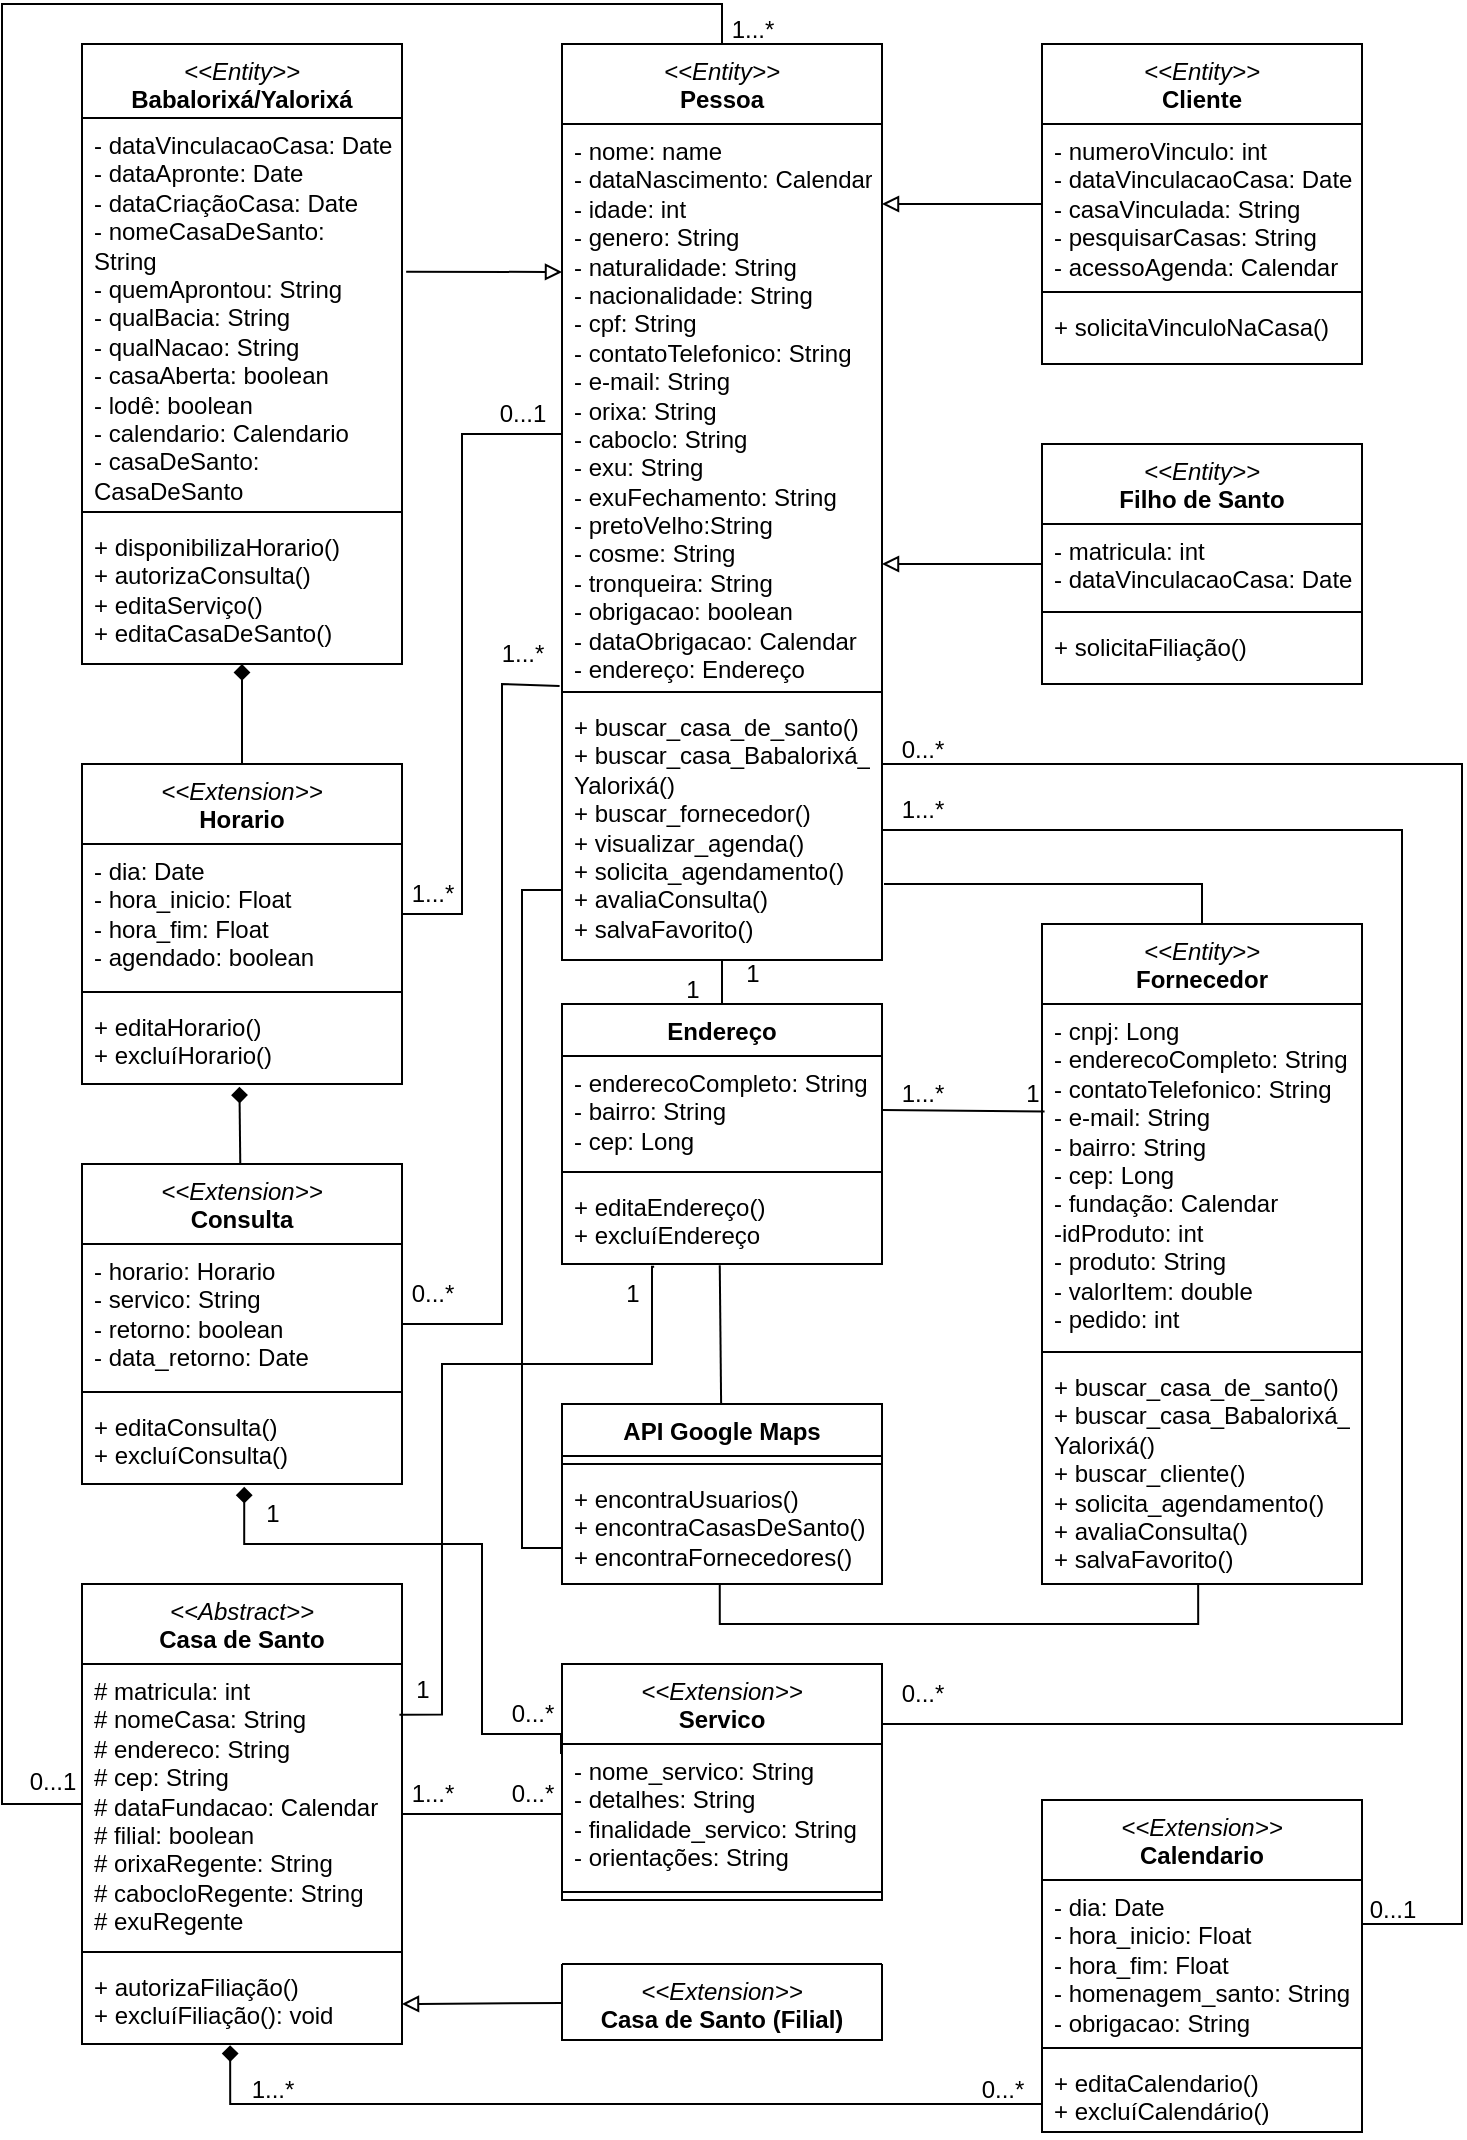 <mxfile version="21.3.6" type="github">
  <diagram name="Página-1" id="P23FGd_YMV2X_4102htD">
    <mxGraphModel dx="1050" dy="581" grid="1" gridSize="10" guides="1" tooltips="1" connect="1" arrows="1" fold="1" page="1" pageScale="1" pageWidth="827" pageHeight="1169" math="0" shadow="0">
      <root>
        <mxCell id="0" />
        <mxCell id="1" parent="0" />
        <mxCell id="ky6dw8sqU-muRS27l1S1-1" value="&lt;i style=&quot;border-color: var(--border-color); font-weight: 400;&quot;&gt;&amp;lt;&amp;lt;Entity&amp;gt;&amp;gt;&lt;/i&gt;&lt;br&gt;Pessoa" style="swimlane;fontStyle=1;align=center;verticalAlign=top;childLayout=stackLayout;horizontal=1;startSize=40;horizontalStack=0;resizeParent=1;resizeParentMax=0;resizeLast=0;collapsible=1;marginBottom=0;whiteSpace=wrap;html=1;" parent="1" vertex="1">
          <mxGeometry x="320" y="80" width="160" height="458" as="geometry">
            <mxRectangle x="320" y="40" width="80" height="30" as="alternateBounds" />
          </mxGeometry>
        </mxCell>
        <mxCell id="ky6dw8sqU-muRS27l1S1-2" value="- nome: name&lt;br&gt;- dataNascimento: Calendar&lt;br&gt;- idade: int&lt;br&gt;- genero: String&lt;br&gt;- naturalidade: String&lt;br&gt;- nacionalidade: String&lt;br&gt;- cpf: String&lt;br&gt;- contatoTelefonico: String&lt;br&gt;- e-mail: String&lt;br&gt;- orixa: String&lt;br style=&quot;border-color: var(--border-color);&quot;&gt;- caboclo: String&lt;br style=&quot;border-color: var(--border-color);&quot;&gt;- exu: String&lt;br&gt;- exuFechamento: String&lt;br&gt;- pretoVelho:String&lt;br&gt;- cosme: String&lt;br&gt;- tronqueira: String&lt;br&gt;- obrigacao: boolean&lt;br&gt;- dataObrigacao: Calendar&lt;br&gt;- endereço: Endereço" style="text;strokeColor=none;fillColor=none;align=left;verticalAlign=top;spacingLeft=4;spacingRight=4;overflow=hidden;rotatable=0;points=[[0,0.5],[1,0.5]];portConstraint=eastwest;whiteSpace=wrap;html=1;" parent="ky6dw8sqU-muRS27l1S1-1" vertex="1">
          <mxGeometry y="40" width="160" height="280" as="geometry" />
        </mxCell>
        <mxCell id="ky6dw8sqU-muRS27l1S1-3" value="" style="line;strokeWidth=1;fillColor=none;align=left;verticalAlign=middle;spacingTop=-1;spacingLeft=3;spacingRight=3;rotatable=0;labelPosition=right;points=[];portConstraint=eastwest;strokeColor=inherit;" parent="ky6dw8sqU-muRS27l1S1-1" vertex="1">
          <mxGeometry y="320" width="160" height="8" as="geometry" />
        </mxCell>
        <mxCell id="ky6dw8sqU-muRS27l1S1-4" value="+ buscar_casa_de_santo()&lt;br&gt;+ buscar_casa_Babalorixá_&lt;br&gt;Yalorixá()&lt;br&gt;+ buscar_fornecedor()&lt;br&gt;+ visualizar_agenda()&lt;br&gt;+ solicita_agendamento()&lt;br&gt;+ avaliaConsulta()&lt;br&gt;+ salvaFavorito()" style="text;strokeColor=none;fillColor=none;align=left;verticalAlign=top;spacingLeft=4;spacingRight=4;overflow=hidden;rotatable=0;points=[[0,0.5],[1,0.5]];portConstraint=eastwest;whiteSpace=wrap;html=1;" parent="ky6dw8sqU-muRS27l1S1-1" vertex="1">
          <mxGeometry y="328" width="160" height="130" as="geometry" />
        </mxCell>
        <mxCell id="ky6dw8sqU-muRS27l1S1-80" style="rounded=0;orthogonalLoop=1;jettySize=auto;html=1;endArrow=block;endFill=0;" parent="1" source="ky6dw8sqU-muRS27l1S1-5" edge="1">
          <mxGeometry relative="1" as="geometry">
            <mxPoint x="480" y="340" as="targetPoint" />
          </mxGeometry>
        </mxCell>
        <mxCell id="ky6dw8sqU-muRS27l1S1-5" value="&lt;i style=&quot;border-color: var(--border-color); font-weight: 400;&quot;&gt;&amp;lt;&amp;lt;Entity&amp;gt;&amp;gt;&lt;/i&gt;&lt;br&gt;Filho de Santo" style="swimlane;fontStyle=1;align=center;verticalAlign=top;childLayout=stackLayout;horizontal=1;startSize=40;horizontalStack=0;resizeParent=1;resizeParentMax=0;resizeLast=0;collapsible=1;marginBottom=0;whiteSpace=wrap;html=1;" parent="1" vertex="1">
          <mxGeometry x="560" y="280" width="160" height="120" as="geometry">
            <mxRectangle x="320" y="40" width="80" height="30" as="alternateBounds" />
          </mxGeometry>
        </mxCell>
        <mxCell id="ky6dw8sqU-muRS27l1S1-6" value="- matricula: int&lt;br&gt;- dataVinculacaoCasa: Date" style="text;strokeColor=none;fillColor=none;align=left;verticalAlign=top;spacingLeft=4;spacingRight=4;overflow=hidden;rotatable=0;points=[[0,0.5],[1,0.5]];portConstraint=eastwest;whiteSpace=wrap;html=1;" parent="ky6dw8sqU-muRS27l1S1-5" vertex="1">
          <mxGeometry y="40" width="160" height="40" as="geometry" />
        </mxCell>
        <mxCell id="ky6dw8sqU-muRS27l1S1-7" value="" style="line;strokeWidth=1;fillColor=none;align=left;verticalAlign=middle;spacingTop=-1;spacingLeft=3;spacingRight=3;rotatable=0;labelPosition=right;points=[];portConstraint=eastwest;strokeColor=inherit;" parent="ky6dw8sqU-muRS27l1S1-5" vertex="1">
          <mxGeometry y="80" width="160" height="8" as="geometry" />
        </mxCell>
        <mxCell id="ky6dw8sqU-muRS27l1S1-8" value="+ solicitaFiliação()" style="text;strokeColor=none;fillColor=none;align=left;verticalAlign=top;spacingLeft=4;spacingRight=4;overflow=hidden;rotatable=0;points=[[0,0.5],[1,0.5]];portConstraint=eastwest;whiteSpace=wrap;html=1;" parent="ky6dw8sqU-muRS27l1S1-5" vertex="1">
          <mxGeometry y="88" width="160" height="32" as="geometry" />
        </mxCell>
        <mxCell id="ky6dw8sqU-muRS27l1S1-9" value="&lt;i style=&quot;border-color: var(--border-color); font-weight: 400;&quot;&gt;&amp;lt;&amp;lt;Entity&amp;gt;&amp;gt;&lt;/i&gt;&lt;br&gt;Cliente" style="swimlane;fontStyle=1;align=center;verticalAlign=top;childLayout=stackLayout;horizontal=1;startSize=40;horizontalStack=0;resizeParent=1;resizeParentMax=0;resizeLast=0;collapsible=1;marginBottom=0;whiteSpace=wrap;html=1;" parent="1" vertex="1">
          <mxGeometry x="560" y="80" width="160" height="160" as="geometry" />
        </mxCell>
        <mxCell id="ky6dw8sqU-muRS27l1S1-10" value="- numeroVinculo: int&lt;br&gt;- dataVinculacaoCasa: Date&lt;br&gt;- casaVinculada: String&lt;br&gt;- pesquisarCasas: String&lt;br&gt;- acessoAgenda: Calendar" style="text;strokeColor=none;fillColor=none;align=left;verticalAlign=top;spacingLeft=4;spacingRight=4;overflow=hidden;rotatable=0;points=[[0,0.5],[1,0.5]];portConstraint=eastwest;whiteSpace=wrap;html=1;" parent="ky6dw8sqU-muRS27l1S1-9" vertex="1">
          <mxGeometry y="40" width="160" height="80" as="geometry" />
        </mxCell>
        <mxCell id="ky6dw8sqU-muRS27l1S1-11" value="" style="line;strokeWidth=1;fillColor=none;align=left;verticalAlign=middle;spacingTop=-1;spacingLeft=3;spacingRight=3;rotatable=0;labelPosition=right;points=[];portConstraint=eastwest;strokeColor=inherit;" parent="ky6dw8sqU-muRS27l1S1-9" vertex="1">
          <mxGeometry y="120" width="160" height="8" as="geometry" />
        </mxCell>
        <mxCell id="ky6dw8sqU-muRS27l1S1-12" value="+ solicitaVinculoNaCasa()" style="text;strokeColor=none;fillColor=none;align=left;verticalAlign=top;spacingLeft=4;spacingRight=4;overflow=hidden;rotatable=0;points=[[0,0.5],[1,0.5]];portConstraint=eastwest;whiteSpace=wrap;html=1;" parent="ky6dw8sqU-muRS27l1S1-9" vertex="1">
          <mxGeometry y="128" width="160" height="32" as="geometry" />
        </mxCell>
        <mxCell id="ky6dw8sqU-muRS27l1S1-99" style="edgeStyle=orthogonalEdgeStyle;rounded=0;orthogonalLoop=1;jettySize=auto;html=1;exitX=0.5;exitY=0;exitDx=0;exitDy=0;endArrow=none;endFill=0;" parent="1" source="ky6dw8sqU-muRS27l1S1-13" edge="1">
          <mxGeometry relative="1" as="geometry">
            <Array as="points">
              <mxPoint x="640" y="500" />
              <mxPoint x="481" y="500" />
            </Array>
            <mxPoint x="481" y="500" as="targetPoint" />
          </mxGeometry>
        </mxCell>
        <mxCell id="ky6dw8sqU-muRS27l1S1-13" value="&lt;i style=&quot;border-color: var(--border-color); font-weight: 400;&quot;&gt;&amp;lt;&amp;lt;Entity&amp;gt;&amp;gt;&lt;/i&gt;&lt;br&gt;Fornecedor" style="swimlane;fontStyle=1;align=center;verticalAlign=top;childLayout=stackLayout;horizontal=1;startSize=40;horizontalStack=0;resizeParent=1;resizeParentMax=0;resizeLast=0;collapsible=1;marginBottom=0;whiteSpace=wrap;html=1;" parent="1" vertex="1">
          <mxGeometry x="560" y="520" width="160" height="330" as="geometry" />
        </mxCell>
        <mxCell id="ky6dw8sqU-muRS27l1S1-14" value="- cnpj: Long&lt;br&gt;- enderecoCompleto: String&lt;br&gt;- contatoTelefonico: String&lt;br&gt;- e-mail: String&lt;br&gt;- bairro: String&lt;br style=&quot;border-color: var(--border-color);&quot;&gt;- cep: Long&lt;br&gt;- fundação: Calendar&lt;br&gt;-idProduto: int&lt;br&gt;- produto: String&lt;br&gt;- valorItem: double&lt;br&gt;- pedido: int" style="text;strokeColor=none;fillColor=none;align=left;verticalAlign=top;spacingLeft=4;spacingRight=4;overflow=hidden;rotatable=0;points=[[0,0.5],[1,0.5]];portConstraint=eastwest;whiteSpace=wrap;html=1;" parent="ky6dw8sqU-muRS27l1S1-13" vertex="1">
          <mxGeometry y="40" width="160" height="170" as="geometry" />
        </mxCell>
        <mxCell id="ky6dw8sqU-muRS27l1S1-15" value="" style="line;strokeWidth=1;fillColor=none;align=left;verticalAlign=middle;spacingTop=-1;spacingLeft=3;spacingRight=3;rotatable=0;labelPosition=right;points=[];portConstraint=eastwest;strokeColor=inherit;" parent="ky6dw8sqU-muRS27l1S1-13" vertex="1">
          <mxGeometry y="210" width="160" height="8" as="geometry" />
        </mxCell>
        <mxCell id="ky6dw8sqU-muRS27l1S1-16" value="+ buscar_casa_de_santo()&lt;br&gt;+ buscar_casa_Babalorixá_&lt;br&gt;Yalorixá()&lt;br&gt;+ buscar_cliente()&lt;br&gt;+ solicita_agendamento()&lt;br&gt;+ avaliaConsulta()&lt;br&gt;+ salvaFavorito()" style="text;strokeColor=none;fillColor=none;align=left;verticalAlign=top;spacingLeft=4;spacingRight=4;overflow=hidden;rotatable=0;points=[[0,0.5],[1,0.5]];portConstraint=eastwest;whiteSpace=wrap;html=1;" parent="ky6dw8sqU-muRS27l1S1-13" vertex="1">
          <mxGeometry y="218" width="160" height="112" as="geometry" />
        </mxCell>
        <mxCell id="ky6dw8sqU-muRS27l1S1-78" style="rounded=0;orthogonalLoop=1;jettySize=auto;html=1;endArrow=block;endFill=0;exitX=1.013;exitY=0.398;exitDx=0;exitDy=0;exitPerimeter=0;" parent="1" source="ky6dw8sqU-muRS27l1S1-18" edge="1">
          <mxGeometry relative="1" as="geometry">
            <mxPoint x="320" y="194" as="targetPoint" />
          </mxGeometry>
        </mxCell>
        <mxCell id="ky6dw8sqU-muRS27l1S1-17" value="&lt;i style=&quot;font-weight: normal;&quot;&gt;&amp;lt;&amp;lt;Entity&amp;gt;&amp;gt;&lt;br&gt;&lt;/i&gt;Babalorixá/Yalorixá" style="swimlane;fontStyle=1;align=center;verticalAlign=top;childLayout=stackLayout;horizontal=1;startSize=37;horizontalStack=0;resizeParent=1;resizeParentMax=0;resizeLast=0;collapsible=1;marginBottom=0;whiteSpace=wrap;html=1;" parent="1" vertex="1">
          <mxGeometry x="80" y="80" width="160" height="310" as="geometry" />
        </mxCell>
        <mxCell id="ky6dw8sqU-muRS27l1S1-18" value="- dataVinculacaoCasa: Date&lt;br style=&quot;border-color: var(--border-color);&quot;&gt;- dataApronte: Date&lt;br&gt;- dataCriaçãoCasa: Date&lt;br&gt;- nomeCasaDeSanto: String&lt;br&gt;- quemAprontou: String&lt;br&gt;- qualBacia: String&lt;br&gt;- qualNacao: String&lt;br&gt;- casaAberta: boolean&lt;br&gt;- lodê: boolean&lt;br&gt;- calendario: Calendario&lt;br&gt;- casaDeSanto: CasaDeSanto" style="text;strokeColor=none;fillColor=none;align=left;verticalAlign=top;spacingLeft=4;spacingRight=4;overflow=hidden;rotatable=0;points=[[0,0.5],[1,0.5]];portConstraint=eastwest;whiteSpace=wrap;html=1;" parent="ky6dw8sqU-muRS27l1S1-17" vertex="1">
          <mxGeometry y="37" width="160" height="193" as="geometry" />
        </mxCell>
        <mxCell id="ky6dw8sqU-muRS27l1S1-19" value="" style="line;strokeWidth=1;fillColor=none;align=left;verticalAlign=middle;spacingTop=-1;spacingLeft=3;spacingRight=3;rotatable=0;labelPosition=right;points=[];portConstraint=eastwest;strokeColor=inherit;" parent="ky6dw8sqU-muRS27l1S1-17" vertex="1">
          <mxGeometry y="230" width="160" height="8" as="geometry" />
        </mxCell>
        <mxCell id="ky6dw8sqU-muRS27l1S1-20" value="+ disponibilizaHorario()&lt;br&gt;+ autorizaConsulta()&lt;br&gt;+ editaServiço()&lt;br&gt;+ editaCasaDeSanto()" style="text;strokeColor=none;fillColor=none;align=left;verticalAlign=top;spacingLeft=4;spacingRight=4;overflow=hidden;rotatable=0;points=[[0,0.5],[1,0.5]];portConstraint=eastwest;whiteSpace=wrap;html=1;" parent="ky6dw8sqU-muRS27l1S1-17" vertex="1">
          <mxGeometry y="238" width="160" height="72" as="geometry" />
        </mxCell>
        <mxCell id="ky6dw8sqU-muRS27l1S1-21" value="&lt;span style=&quot;font-weight: normal;&quot;&gt;&lt;i&gt;&amp;lt;&amp;lt;Abstract&amp;gt;&amp;gt;&lt;/i&gt;&lt;/span&gt;&lt;br&gt;Casa de Santo" style="swimlane;fontStyle=1;align=center;verticalAlign=top;childLayout=stackLayout;horizontal=1;startSize=40;horizontalStack=0;resizeParent=1;resizeParentMax=0;resizeLast=0;collapsible=1;marginBottom=0;whiteSpace=wrap;html=1;" parent="1" vertex="1">
          <mxGeometry x="80" y="850" width="160" height="230" as="geometry" />
        </mxCell>
        <mxCell id="ky6dw8sqU-muRS27l1S1-22" value="# matricula: int&lt;br&gt;# nomeCasa: String&lt;br&gt;# endereco: String&lt;br&gt;# cep: String&lt;br&gt;# dataFundacao: Calendar&lt;br&gt;# filial: boolean&lt;br&gt;# orixaRegente: String&lt;br&gt;# cabocloRegente: String&lt;br&gt;# exuRegente" style="text;strokeColor=none;fillColor=none;align=left;verticalAlign=top;spacingLeft=4;spacingRight=4;overflow=hidden;rotatable=0;points=[[0,0.5],[1,0.5]];portConstraint=eastwest;whiteSpace=wrap;html=1;" parent="ky6dw8sqU-muRS27l1S1-21" vertex="1">
          <mxGeometry y="40" width="160" height="140" as="geometry" />
        </mxCell>
        <mxCell id="ky6dw8sqU-muRS27l1S1-23" value="" style="line;strokeWidth=1;fillColor=none;align=left;verticalAlign=middle;spacingTop=-1;spacingLeft=3;spacingRight=3;rotatable=0;labelPosition=right;points=[];portConstraint=eastwest;strokeColor=inherit;" parent="ky6dw8sqU-muRS27l1S1-21" vertex="1">
          <mxGeometry y="180" width="160" height="8" as="geometry" />
        </mxCell>
        <mxCell id="ky6dw8sqU-muRS27l1S1-24" value="+ autorizaFiliação()&lt;br&gt;+ excluíFiliação(): void" style="text;strokeColor=none;fillColor=none;align=left;verticalAlign=top;spacingLeft=4;spacingRight=4;overflow=hidden;rotatable=0;points=[[0,0.5],[1,0.5]];portConstraint=eastwest;whiteSpace=wrap;html=1;" parent="ky6dw8sqU-muRS27l1S1-21" vertex="1">
          <mxGeometry y="188" width="160" height="42" as="geometry" />
        </mxCell>
        <mxCell id="ky6dw8sqU-muRS27l1S1-83" style="rounded=0;orthogonalLoop=1;jettySize=auto;html=1;endArrow=block;endFill=0;" parent="1" source="ky6dw8sqU-muRS27l1S1-25" edge="1">
          <mxGeometry relative="1" as="geometry">
            <mxPoint x="240" y="1060" as="targetPoint" />
          </mxGeometry>
        </mxCell>
        <mxCell id="ky6dw8sqU-muRS27l1S1-25" value="&lt;span style=&quot;font-weight: normal;&quot;&gt;&lt;i&gt;&amp;lt;&amp;lt;Extension&amp;gt;&amp;gt;&lt;/i&gt;&lt;/span&gt;&lt;br&gt;Casa de Santo (Filial)" style="swimlane;fontStyle=1;align=center;verticalAlign=top;childLayout=stackLayout;horizontal=1;startSize=0;horizontalStack=0;resizeParent=1;resizeParentMax=0;resizeLast=0;collapsible=1;marginBottom=0;whiteSpace=wrap;html=1;" parent="1" vertex="1" collapsed="1">
          <mxGeometry x="320" y="1040" width="160" height="38" as="geometry">
            <mxRectangle x="80" y="360" width="160" height="86" as="alternateBounds" />
          </mxGeometry>
        </mxCell>
        <mxCell id="ky6dw8sqU-muRS27l1S1-26" value="+ field: type" style="text;strokeColor=none;fillColor=none;align=left;verticalAlign=top;spacingLeft=4;spacingRight=4;overflow=hidden;rotatable=0;points=[[0,0.5],[1,0.5]];portConstraint=eastwest;whiteSpace=wrap;html=1;" parent="ky6dw8sqU-muRS27l1S1-25" vertex="1">
          <mxGeometry y="26" width="160" height="26" as="geometry" />
        </mxCell>
        <mxCell id="ky6dw8sqU-muRS27l1S1-27" value="" style="line;strokeWidth=1;fillColor=none;align=left;verticalAlign=middle;spacingTop=-1;spacingLeft=3;spacingRight=3;rotatable=0;labelPosition=right;points=[];portConstraint=eastwest;strokeColor=inherit;" parent="ky6dw8sqU-muRS27l1S1-25" vertex="1">
          <mxGeometry y="52" width="160" height="8" as="geometry" />
        </mxCell>
        <mxCell id="ky6dw8sqU-muRS27l1S1-28" value="+ method(type): type" style="text;strokeColor=none;fillColor=none;align=left;verticalAlign=top;spacingLeft=4;spacingRight=4;overflow=hidden;rotatable=0;points=[[0,0.5],[1,0.5]];portConstraint=eastwest;whiteSpace=wrap;html=1;" parent="ky6dw8sqU-muRS27l1S1-25" vertex="1">
          <mxGeometry y="60" width="160" height="26" as="geometry" />
        </mxCell>
        <mxCell id="ky6dw8sqU-muRS27l1S1-81" style="edgeStyle=orthogonalEdgeStyle;rounded=0;orthogonalLoop=1;jettySize=auto;html=1;entryX=0.5;entryY=1;entryDx=0;entryDy=0;endArrow=none;endFill=0;exitX=0.5;exitY=0;exitDx=0;exitDy=0;" parent="1" source="Jm_Cua9CFMgGkO7Se94G-9" target="ky6dw8sqU-muRS27l1S1-1" edge="1">
          <mxGeometry relative="1" as="geometry">
            <mxPoint x="400" y="600" as="sourcePoint" />
          </mxGeometry>
        </mxCell>
        <mxCell id="ky6dw8sqU-muRS27l1S1-87" style="rounded=0;orthogonalLoop=1;jettySize=auto;html=1;endArrow=diamond;endFill=1;" parent="1" source="ky6dw8sqU-muRS27l1S1-62" edge="1">
          <mxGeometry relative="1" as="geometry">
            <mxPoint x="160" y="390" as="targetPoint" />
          </mxGeometry>
        </mxCell>
        <mxCell id="ky6dw8sqU-muRS27l1S1-62" value="&lt;i style=&quot;font-weight: 400;&quot;&gt;&amp;lt;&amp;lt;Extension&amp;gt;&amp;gt;&lt;/i&gt;&lt;br&gt;Horario" style="swimlane;fontStyle=1;align=center;verticalAlign=top;childLayout=stackLayout;horizontal=1;startSize=40;horizontalStack=0;resizeParent=1;resizeParentMax=0;resizeLast=0;collapsible=1;marginBottom=0;whiteSpace=wrap;html=1;" parent="1" vertex="1">
          <mxGeometry x="80" y="440" width="160" height="160" as="geometry" />
        </mxCell>
        <mxCell id="ky6dw8sqU-muRS27l1S1-63" value="- dia: Date&lt;br&gt;-&amp;nbsp;hora_inicio: Float&lt;br&gt;-&amp;nbsp;hora_fim: Float&lt;br&gt;-&amp;nbsp;agendado: boolean" style="text;strokeColor=none;fillColor=none;align=left;verticalAlign=top;spacingLeft=4;spacingRight=4;overflow=hidden;rotatable=0;points=[[0,0.5],[1,0.5]];portConstraint=eastwest;whiteSpace=wrap;html=1;" parent="ky6dw8sqU-muRS27l1S1-62" vertex="1">
          <mxGeometry y="40" width="160" height="70" as="geometry" />
        </mxCell>
        <mxCell id="ky6dw8sqU-muRS27l1S1-64" value="" style="line;strokeWidth=1;fillColor=none;align=left;verticalAlign=middle;spacingTop=-1;spacingLeft=3;spacingRight=3;rotatable=0;labelPosition=right;points=[];portConstraint=eastwest;strokeColor=inherit;" parent="ky6dw8sqU-muRS27l1S1-62" vertex="1">
          <mxGeometry y="110" width="160" height="8" as="geometry" />
        </mxCell>
        <mxCell id="ky6dw8sqU-muRS27l1S1-65" value="+ editaHorario()&lt;br&gt;+ excluíHorario()" style="text;strokeColor=none;fillColor=none;align=left;verticalAlign=top;spacingLeft=4;spacingRight=4;overflow=hidden;rotatable=0;points=[[0,0.5],[1,0.5]];portConstraint=eastwest;whiteSpace=wrap;html=1;" parent="ky6dw8sqU-muRS27l1S1-62" vertex="1">
          <mxGeometry y="118" width="160" height="42" as="geometry" />
        </mxCell>
        <mxCell id="ky6dw8sqU-muRS27l1S1-85" style="rounded=0;orthogonalLoop=1;jettySize=auto;html=1;entryX=0.492;entryY=1.033;entryDx=0;entryDy=0;entryPerimeter=0;endArrow=diamond;endFill=1;" parent="1" source="ky6dw8sqU-muRS27l1S1-66" target="ky6dw8sqU-muRS27l1S1-65" edge="1">
          <mxGeometry relative="1" as="geometry" />
        </mxCell>
        <mxCell id="ky6dw8sqU-muRS27l1S1-66" value="&lt;i style=&quot;font-weight: 400;&quot;&gt;&amp;lt;&amp;lt;Extension&amp;gt;&amp;gt;&lt;/i&gt;&lt;br&gt;Consulta" style="swimlane;fontStyle=1;align=center;verticalAlign=top;childLayout=stackLayout;horizontal=1;startSize=40;horizontalStack=0;resizeParent=1;resizeParentMax=0;resizeLast=0;collapsible=1;marginBottom=0;whiteSpace=wrap;html=1;" parent="1" vertex="1">
          <mxGeometry x="80" y="640" width="160" height="160" as="geometry" />
        </mxCell>
        <mxCell id="ky6dw8sqU-muRS27l1S1-67" value="- horario: Horario&lt;br&gt;- servico: String&lt;br&gt;- retorno: boolean&lt;br&gt;- data_retorno: Date" style="text;strokeColor=none;fillColor=none;align=left;verticalAlign=top;spacingLeft=4;spacingRight=4;overflow=hidden;rotatable=0;points=[[0,0.5],[1,0.5]];portConstraint=eastwest;whiteSpace=wrap;html=1;" parent="ky6dw8sqU-muRS27l1S1-66" vertex="1">
          <mxGeometry y="40" width="160" height="70" as="geometry" />
        </mxCell>
        <mxCell id="ky6dw8sqU-muRS27l1S1-68" value="" style="line;strokeWidth=1;fillColor=none;align=left;verticalAlign=middle;spacingTop=-1;spacingLeft=3;spacingRight=3;rotatable=0;labelPosition=right;points=[];portConstraint=eastwest;strokeColor=inherit;" parent="ky6dw8sqU-muRS27l1S1-66" vertex="1">
          <mxGeometry y="110" width="160" height="8" as="geometry" />
        </mxCell>
        <mxCell id="ky6dw8sqU-muRS27l1S1-69" value="+ editaConsulta()&lt;br&gt;+ excluíConsulta()" style="text;strokeColor=none;fillColor=none;align=left;verticalAlign=top;spacingLeft=4;spacingRight=4;overflow=hidden;rotatable=0;points=[[0,0.5],[1,0.5]];portConstraint=eastwest;whiteSpace=wrap;html=1;" parent="ky6dw8sqU-muRS27l1S1-66" vertex="1">
          <mxGeometry y="118" width="160" height="42" as="geometry" />
        </mxCell>
        <mxCell id="ky6dw8sqU-muRS27l1S1-100" style="edgeStyle=orthogonalEdgeStyle;rounded=0;orthogonalLoop=1;jettySize=auto;html=1;endArrow=none;endFill=0;" parent="1" source="ky6dw8sqU-muRS27l1S1-70" edge="1">
          <mxGeometry relative="1" as="geometry">
            <Array as="points">
              <mxPoint x="770" y="1020" />
              <mxPoint x="770" y="440" />
            </Array>
            <mxPoint x="480" y="440" as="targetPoint" />
          </mxGeometry>
        </mxCell>
        <mxCell id="ky6dw8sqU-muRS27l1S1-70" value="&lt;i style=&quot;font-weight: 400;&quot;&gt;&amp;lt;&amp;lt;Extension&amp;gt;&amp;gt;&lt;/i&gt;&lt;br&gt;Calendario" style="swimlane;fontStyle=1;align=center;verticalAlign=top;childLayout=stackLayout;horizontal=1;startSize=40;horizontalStack=0;resizeParent=1;resizeParentMax=0;resizeLast=0;collapsible=1;marginBottom=0;whiteSpace=wrap;html=1;" parent="1" vertex="1">
          <mxGeometry x="560" y="958" width="160" height="166" as="geometry" />
        </mxCell>
        <mxCell id="ky6dw8sqU-muRS27l1S1-71" value="- dia: Date&lt;br&gt;-&amp;nbsp;hora_inicio: Float&lt;br&gt;-&amp;nbsp;hora_fim: Float&lt;br&gt;-&amp;nbsp;homenagem_santo: String&lt;br&gt;- obrigacao: String" style="text;strokeColor=none;fillColor=none;align=left;verticalAlign=top;spacingLeft=4;spacingRight=4;overflow=hidden;rotatable=0;points=[[0,0.5],[1,0.5]];portConstraint=eastwest;whiteSpace=wrap;html=1;" parent="ky6dw8sqU-muRS27l1S1-70" vertex="1">
          <mxGeometry y="40" width="160" height="80" as="geometry" />
        </mxCell>
        <mxCell id="ky6dw8sqU-muRS27l1S1-72" value="" style="line;strokeWidth=1;fillColor=none;align=left;verticalAlign=middle;spacingTop=-1;spacingLeft=3;spacingRight=3;rotatable=0;labelPosition=right;points=[];portConstraint=eastwest;strokeColor=inherit;" parent="ky6dw8sqU-muRS27l1S1-70" vertex="1">
          <mxGeometry y="120" width="160" height="8" as="geometry" />
        </mxCell>
        <mxCell id="ky6dw8sqU-muRS27l1S1-73" value="+ editaCalendario()&lt;br&gt;+ excluíCalendário()" style="text;strokeColor=none;fillColor=none;align=left;verticalAlign=top;spacingLeft=4;spacingRight=4;overflow=hidden;rotatable=0;points=[[0,0.5],[1,0.5]];portConstraint=eastwest;whiteSpace=wrap;html=1;" parent="ky6dw8sqU-muRS27l1S1-70" vertex="1">
          <mxGeometry y="128" width="160" height="38" as="geometry" />
        </mxCell>
        <mxCell id="aVG05qvqaF-XcNtc8_lp-1" style="rounded=0;orthogonalLoop=1;jettySize=auto;html=1;endArrow=diamond;endFill=1;entryX=0.507;entryY=1.033;entryDx=0;entryDy=0;entryPerimeter=0;edgeStyle=orthogonalEdgeStyle;exitX=-0.003;exitY=0.071;exitDx=0;exitDy=0;exitPerimeter=0;" parent="1" source="ky6dw8sqU-muRS27l1S1-75" target="ky6dw8sqU-muRS27l1S1-69" edge="1">
          <mxGeometry relative="1" as="geometry">
            <mxPoint x="160" y="870" as="targetPoint" />
            <Array as="points">
              <mxPoint x="320" y="925" />
              <mxPoint x="280" y="925" />
              <mxPoint x="280" y="830" />
              <mxPoint x="161" y="830" />
            </Array>
          </mxGeometry>
        </mxCell>
        <mxCell id="ky6dw8sqU-muRS27l1S1-74" value="&lt;i style=&quot;font-weight: 400;&quot;&gt;&amp;lt;&amp;lt;Extension&amp;gt;&amp;gt;&lt;/i&gt;&lt;br&gt;Servico" style="swimlane;fontStyle=1;align=center;verticalAlign=top;childLayout=stackLayout;horizontal=1;startSize=40;horizontalStack=0;resizeParent=1;resizeParentMax=0;resizeLast=0;collapsible=1;marginBottom=0;whiteSpace=wrap;html=1;" parent="1" vertex="1">
          <mxGeometry x="320" y="890" width="160" height="118" as="geometry" />
        </mxCell>
        <mxCell id="ky6dw8sqU-muRS27l1S1-75" value="- nome_servico: String&lt;br&gt;- detalhes: String&lt;br&gt;- finalidade_servico: String&lt;br&gt;- orientações: String" style="text;strokeColor=none;fillColor=none;align=left;verticalAlign=top;spacingLeft=4;spacingRight=4;overflow=hidden;rotatable=0;points=[[0,0.5],[1,0.5]];portConstraint=eastwest;whiteSpace=wrap;html=1;" parent="ky6dw8sqU-muRS27l1S1-74" vertex="1">
          <mxGeometry y="40" width="160" height="70" as="geometry" />
        </mxCell>
        <mxCell id="ky6dw8sqU-muRS27l1S1-76" value="" style="line;strokeWidth=1;fillColor=none;align=left;verticalAlign=middle;spacingTop=-1;spacingLeft=3;spacingRight=3;rotatable=0;labelPosition=right;points=[];portConstraint=eastwest;strokeColor=inherit;" parent="ky6dw8sqU-muRS27l1S1-74" vertex="1">
          <mxGeometry y="110" width="160" height="8" as="geometry" />
        </mxCell>
        <mxCell id="ky6dw8sqU-muRS27l1S1-79" style="rounded=0;orthogonalLoop=1;jettySize=auto;html=1;endArrow=block;endFill=0;" parent="1" source="ky6dw8sqU-muRS27l1S1-10" edge="1">
          <mxGeometry relative="1" as="geometry">
            <mxPoint x="480" y="160" as="targetPoint" />
          </mxGeometry>
        </mxCell>
        <mxCell id="ky6dw8sqU-muRS27l1S1-84" style="rounded=0;orthogonalLoop=1;jettySize=auto;html=1;endArrow=diamond;endFill=1;edgeStyle=orthogonalEdgeStyle;entryX=0.463;entryY=1.014;entryDx=0;entryDy=0;entryPerimeter=0;exitX=0;exitY=0.5;exitDx=0;exitDy=0;" parent="1" source="ky6dw8sqU-muRS27l1S1-73" target="ky6dw8sqU-muRS27l1S1-24" edge="1">
          <mxGeometry relative="1" as="geometry">
            <mxPoint x="560" y="1080" as="sourcePoint" />
            <mxPoint x="241" y="1035" as="targetPoint" />
            <Array as="points">
              <mxPoint x="560" y="1110" />
              <mxPoint x="154" y="1110" />
            </Array>
          </mxGeometry>
        </mxCell>
        <mxCell id="ky6dw8sqU-muRS27l1S1-94" style="edgeStyle=orthogonalEdgeStyle;rounded=0;orthogonalLoop=1;jettySize=auto;html=1;entryX=0;entryY=0.5;entryDx=0;entryDy=0;endArrow=none;endFill=0;exitX=0.5;exitY=0;exitDx=0;exitDy=0;" parent="1" source="ky6dw8sqU-muRS27l1S1-1" target="ky6dw8sqU-muRS27l1S1-22" edge="1">
          <mxGeometry relative="1" as="geometry">
            <Array as="points">
              <mxPoint x="400" y="60" />
              <mxPoint x="40" y="60" />
              <mxPoint x="40" y="960" />
            </Array>
          </mxGeometry>
        </mxCell>
        <mxCell id="ky6dw8sqU-muRS27l1S1-95" style="edgeStyle=orthogonalEdgeStyle;rounded=0;orthogonalLoop=1;jettySize=auto;html=1;entryX=1;entryY=0.5;entryDx=0;entryDy=0;endArrow=none;endFill=0;" parent="1" source="ky6dw8sqU-muRS27l1S1-2" target="ky6dw8sqU-muRS27l1S1-63" edge="1">
          <mxGeometry relative="1" as="geometry">
            <Array as="points">
              <mxPoint x="270" y="275" />
              <mxPoint x="270" y="515" />
            </Array>
          </mxGeometry>
        </mxCell>
        <mxCell id="ky6dw8sqU-muRS27l1S1-96" style="edgeStyle=orthogonalEdgeStyle;rounded=0;orthogonalLoop=1;jettySize=auto;html=1;endArrow=none;endFill=0;exitX=0.97;exitY=1.033;exitDx=0;exitDy=0;exitPerimeter=0;" parent="1" source="TYcnnw9bGUqg5sJyXm9c-9" edge="1">
          <mxGeometry relative="1" as="geometry">
            <mxPoint x="316" y="400" as="sourcePoint" />
            <Array as="points">
              <mxPoint x="290" y="400" />
              <mxPoint x="290" y="720" />
              <mxPoint x="240" y="720" />
            </Array>
            <mxPoint x="240" y="760" as="targetPoint" />
          </mxGeometry>
        </mxCell>
        <mxCell id="Jm_Cua9CFMgGkO7Se94G-6" style="edgeStyle=orthogonalEdgeStyle;rounded=0;orthogonalLoop=1;jettySize=auto;html=1;entryX=0;entryY=0.5;entryDx=0;entryDy=0;endArrow=none;endFill=0;exitX=0;exitY=0.5;exitDx=0;exitDy=0;" parent="1" source="ky6dw8sqU-muRS27l1S1-106" target="ky6dw8sqU-muRS27l1S1-4" edge="1">
          <mxGeometry relative="1" as="geometry">
            <Array as="points">
              <mxPoint x="300" y="832" />
              <mxPoint x="300" y="503" />
              <mxPoint x="320" y="503" />
            </Array>
          </mxGeometry>
        </mxCell>
        <mxCell id="Jm_Cua9CFMgGkO7Se94G-14" style="rounded=0;orthogonalLoop=1;jettySize=auto;html=1;entryX=0.493;entryY=1.014;entryDx=0;entryDy=0;entryPerimeter=0;endArrow=none;endFill=0;" parent="1" source="ky6dw8sqU-muRS27l1S1-103" target="Jm_Cua9CFMgGkO7Se94G-12" edge="1">
          <mxGeometry relative="1" as="geometry" />
        </mxCell>
        <mxCell id="ky6dw8sqU-muRS27l1S1-103" value="API Google Maps" style="swimlane;fontStyle=1;align=center;verticalAlign=top;childLayout=stackLayout;horizontal=1;startSize=26;horizontalStack=0;resizeParent=1;resizeParentMax=0;resizeLast=0;collapsible=1;marginBottom=0;whiteSpace=wrap;html=1;" parent="1" vertex="1">
          <mxGeometry x="320" y="760" width="160" height="90" as="geometry" />
        </mxCell>
        <mxCell id="ky6dw8sqU-muRS27l1S1-105" value="" style="line;strokeWidth=1;fillColor=none;align=left;verticalAlign=middle;spacingTop=-1;spacingLeft=3;spacingRight=3;rotatable=0;labelPosition=right;points=[];portConstraint=eastwest;strokeColor=inherit;" parent="ky6dw8sqU-muRS27l1S1-103" vertex="1">
          <mxGeometry y="26" width="160" height="8" as="geometry" />
        </mxCell>
        <mxCell id="ky6dw8sqU-muRS27l1S1-106" value="+ encontraUsuarios()&lt;br&gt;+ encontraCasasDeSanto()&lt;br&gt;+ encontraFornecedores()" style="text;strokeColor=none;fillColor=none;align=left;verticalAlign=top;spacingLeft=4;spacingRight=4;overflow=hidden;rotatable=0;points=[[0,0.5],[1,0.5]];portConstraint=eastwest;whiteSpace=wrap;html=1;" parent="ky6dw8sqU-muRS27l1S1-103" vertex="1">
          <mxGeometry y="34" width="160" height="56" as="geometry" />
        </mxCell>
        <mxCell id="ky6dw8sqU-muRS27l1S1-107" style="rounded=0;orthogonalLoop=1;jettySize=auto;html=1;endArrow=none;endFill=0;entryX=0.488;entryY=1.005;entryDx=0;entryDy=0;exitX=0.493;exitY=1.007;exitDx=0;exitDy=0;edgeStyle=orthogonalEdgeStyle;entryPerimeter=0;exitPerimeter=0;" parent="1" source="ky6dw8sqU-muRS27l1S1-106" target="ky6dw8sqU-muRS27l1S1-16" edge="1">
          <mxGeometry relative="1" as="geometry">
            <mxPoint x="480" y="685" as="sourcePoint" />
            <mxPoint x="560" y="662" as="targetPoint" />
          </mxGeometry>
        </mxCell>
        <mxCell id="Jm_Cua9CFMgGkO7Se94G-1" style="rounded=0;orthogonalLoop=1;jettySize=auto;html=1;endArrow=none;endFill=0;entryX=1;entryY=0.536;entryDx=0;entryDy=0;entryPerimeter=0;" parent="1" source="ky6dw8sqU-muRS27l1S1-75" target="ky6dw8sqU-muRS27l1S1-22" edge="1">
          <mxGeometry relative="1" as="geometry">
            <mxPoint x="230" y="960" as="targetPoint" />
          </mxGeometry>
        </mxCell>
        <mxCell id="Jm_Cua9CFMgGkO7Se94G-5" style="rounded=0;orthogonalLoop=1;jettySize=auto;html=1;entryX=1;entryY=0.5;entryDx=0;entryDy=0;endArrow=none;endFill=0;exitX=0.008;exitY=0.316;exitDx=0;exitDy=0;exitPerimeter=0;" parent="1" source="ky6dw8sqU-muRS27l1S1-14" target="Jm_Cua9CFMgGkO7Se94G-10" edge="1">
          <mxGeometry relative="1" as="geometry">
            <mxPoint x="560" y="660" as="sourcePoint" />
            <mxPoint x="480" y="662" as="targetPoint" />
          </mxGeometry>
        </mxCell>
        <mxCell id="Jm_Cua9CFMgGkO7Se94G-16" style="edgeStyle=orthogonalEdgeStyle;rounded=0;orthogonalLoop=1;jettySize=auto;html=1;endArrow=none;endFill=0;exitX=0.288;exitY=1.033;exitDx=0;exitDy=0;exitPerimeter=0;entryX=0.992;entryY=0.181;entryDx=0;entryDy=0;entryPerimeter=0;" parent="1" source="Jm_Cua9CFMgGkO7Se94G-12" target="ky6dw8sqU-muRS27l1S1-22" edge="1">
          <mxGeometry relative="1" as="geometry">
            <Array as="points">
              <mxPoint x="365" y="691" />
              <mxPoint x="365" y="740" />
              <mxPoint x="260" y="740" />
              <mxPoint x="260" y="915" />
            </Array>
            <mxPoint x="240" y="910" as="targetPoint" />
          </mxGeometry>
        </mxCell>
        <mxCell id="Jm_Cua9CFMgGkO7Se94G-9" value="Endereço" style="swimlane;fontStyle=1;align=center;verticalAlign=top;childLayout=stackLayout;horizontal=1;startSize=26;horizontalStack=0;resizeParent=1;resizeParentMax=0;resizeLast=0;collapsible=1;marginBottom=0;whiteSpace=wrap;html=1;" parent="1" vertex="1">
          <mxGeometry x="320" y="560" width="160" height="130" as="geometry" />
        </mxCell>
        <mxCell id="Jm_Cua9CFMgGkO7Se94G-10" value="- enderecoCompleto: String&lt;br&gt;- bairro: String&lt;br&gt;- cep: Long" style="text;strokeColor=none;fillColor=none;align=left;verticalAlign=top;spacingLeft=4;spacingRight=4;overflow=hidden;rotatable=0;points=[[0,0.5],[1,0.5]];portConstraint=eastwest;whiteSpace=wrap;html=1;" parent="Jm_Cua9CFMgGkO7Se94G-9" vertex="1">
          <mxGeometry y="26" width="160" height="54" as="geometry" />
        </mxCell>
        <mxCell id="Jm_Cua9CFMgGkO7Se94G-11" value="" style="line;strokeWidth=1;fillColor=none;align=left;verticalAlign=middle;spacingTop=-1;spacingLeft=3;spacingRight=3;rotatable=0;labelPosition=right;points=[];portConstraint=eastwest;strokeColor=inherit;" parent="Jm_Cua9CFMgGkO7Se94G-9" vertex="1">
          <mxGeometry y="80" width="160" height="8" as="geometry" />
        </mxCell>
        <mxCell id="Jm_Cua9CFMgGkO7Se94G-12" value="+ editaEndereço()&lt;br&gt;+ excluíEndereço" style="text;strokeColor=none;fillColor=none;align=left;verticalAlign=top;spacingLeft=4;spacingRight=4;overflow=hidden;rotatable=0;points=[[0,0.5],[1,0.5]];portConstraint=eastwest;whiteSpace=wrap;html=1;" parent="Jm_Cua9CFMgGkO7Se94G-9" vertex="1">
          <mxGeometry y="88" width="160" height="42" as="geometry" />
        </mxCell>
        <mxCell id="Jm_Cua9CFMgGkO7Se94G-13" style="edgeStyle=orthogonalEdgeStyle;rounded=0;orthogonalLoop=1;jettySize=auto;html=1;endArrow=none;endFill=0;" parent="1" source="ky6dw8sqU-muRS27l1S1-4" edge="1">
          <mxGeometry relative="1" as="geometry">
            <mxPoint x="480" y="920" as="targetPoint" />
            <Array as="points">
              <mxPoint x="740" y="473" />
              <mxPoint x="740" y="920" />
              <mxPoint x="480" y="920" />
            </Array>
          </mxGeometry>
        </mxCell>
        <mxCell id="TYcnnw9bGUqg5sJyXm9c-1" value="1...*" style="text;html=1;align=center;verticalAlign=middle;resizable=0;points=[];autosize=1;strokeColor=none;fillColor=none;" parent="1" vertex="1">
          <mxGeometry x="480" y="590" width="40" height="30" as="geometry" />
        </mxCell>
        <mxCell id="TYcnnw9bGUqg5sJyXm9c-2" value="1" style="text;html=1;align=center;verticalAlign=middle;resizable=0;points=[];autosize=1;strokeColor=none;fillColor=none;" parent="1" vertex="1">
          <mxGeometry x="540" y="590" width="30" height="30" as="geometry" />
        </mxCell>
        <mxCell id="TYcnnw9bGUqg5sJyXm9c-3" value="0...1" style="text;html=1;align=center;verticalAlign=middle;resizable=0;points=[];autosize=1;strokeColor=none;fillColor=none;" parent="1" vertex="1">
          <mxGeometry x="710" y="998" width="50" height="30" as="geometry" />
        </mxCell>
        <mxCell id="TYcnnw9bGUqg5sJyXm9c-4" value="0...*" style="text;html=1;align=center;verticalAlign=middle;resizable=0;points=[];autosize=1;strokeColor=none;fillColor=none;" parent="1" vertex="1">
          <mxGeometry x="480" y="418" width="40" height="30" as="geometry" />
        </mxCell>
        <mxCell id="TYcnnw9bGUqg5sJyXm9c-5" value="1...*" style="text;html=1;align=center;verticalAlign=middle;resizable=0;points=[];autosize=1;strokeColor=none;fillColor=none;" parent="1" vertex="1">
          <mxGeometry x="480" y="448" width="40" height="30" as="geometry" />
        </mxCell>
        <mxCell id="TYcnnw9bGUqg5sJyXm9c-6" value="0...*" style="text;html=1;align=center;verticalAlign=middle;resizable=0;points=[];autosize=1;strokeColor=none;fillColor=none;" parent="1" vertex="1">
          <mxGeometry x="480" y="890" width="40" height="30" as="geometry" />
        </mxCell>
        <mxCell id="TYcnnw9bGUqg5sJyXm9c-7" value="1" style="text;html=1;align=center;verticalAlign=middle;resizable=0;points=[];autosize=1;strokeColor=none;fillColor=none;" parent="1" vertex="1">
          <mxGeometry x="235" y="888" width="30" height="30" as="geometry" />
        </mxCell>
        <mxCell id="TYcnnw9bGUqg5sJyXm9c-8" value="1" style="text;html=1;align=center;verticalAlign=middle;resizable=0;points=[];autosize=1;strokeColor=none;fillColor=none;" parent="1" vertex="1">
          <mxGeometry x="340" y="690" width="30" height="30" as="geometry" />
        </mxCell>
        <mxCell id="TYcnnw9bGUqg5sJyXm9c-9" value="1...*" style="text;html=1;align=center;verticalAlign=middle;resizable=0;points=[];autosize=1;strokeColor=none;fillColor=none;" parent="1" vertex="1">
          <mxGeometry x="280" y="370" width="40" height="30" as="geometry" />
        </mxCell>
        <mxCell id="TYcnnw9bGUqg5sJyXm9c-10" value="0...*" style="text;html=1;align=center;verticalAlign=middle;resizable=0;points=[];autosize=1;strokeColor=none;fillColor=none;" parent="1" vertex="1">
          <mxGeometry x="235" y="690" width="40" height="30" as="geometry" />
        </mxCell>
        <mxCell id="TYcnnw9bGUqg5sJyXm9c-11" value="1...*" style="text;html=1;align=center;verticalAlign=middle;resizable=0;points=[];autosize=1;strokeColor=none;fillColor=none;" parent="1" vertex="1">
          <mxGeometry x="235" y="490" width="40" height="30" as="geometry" />
        </mxCell>
        <mxCell id="TYcnnw9bGUqg5sJyXm9c-12" value="0...1" style="text;html=1;align=center;verticalAlign=middle;resizable=0;points=[];autosize=1;strokeColor=none;fillColor=none;" parent="1" vertex="1">
          <mxGeometry x="275" y="250" width="50" height="30" as="geometry" />
        </mxCell>
        <mxCell id="TYcnnw9bGUqg5sJyXm9c-13" value="0...*" style="text;html=1;align=center;verticalAlign=middle;resizable=0;points=[];autosize=1;strokeColor=none;fillColor=none;" parent="1" vertex="1">
          <mxGeometry x="285" y="900" width="40" height="30" as="geometry" />
        </mxCell>
        <mxCell id="TYcnnw9bGUqg5sJyXm9c-14" value="1" style="text;html=1;align=center;verticalAlign=middle;resizable=0;points=[];autosize=1;strokeColor=none;fillColor=none;" parent="1" vertex="1">
          <mxGeometry x="160" y="800" width="30" height="30" as="geometry" />
        </mxCell>
        <mxCell id="TYcnnw9bGUqg5sJyXm9c-15" value="0...*" style="text;html=1;align=center;verticalAlign=middle;resizable=0;points=[];autosize=1;strokeColor=none;fillColor=none;" parent="1" vertex="1">
          <mxGeometry x="520" y="1088" width="40" height="30" as="geometry" />
        </mxCell>
        <mxCell id="TYcnnw9bGUqg5sJyXm9c-16" value="1...*" style="text;html=1;align=center;verticalAlign=middle;resizable=0;points=[];autosize=1;strokeColor=none;fillColor=none;" parent="1" vertex="1">
          <mxGeometry x="155" y="1088" width="40" height="30" as="geometry" />
        </mxCell>
        <mxCell id="TYcnnw9bGUqg5sJyXm9c-17" value="0...*" style="text;html=1;align=center;verticalAlign=middle;resizable=0;points=[];autosize=1;strokeColor=none;fillColor=none;" parent="1" vertex="1">
          <mxGeometry x="285" y="940" width="40" height="30" as="geometry" />
        </mxCell>
        <mxCell id="TYcnnw9bGUqg5sJyXm9c-18" value="1...*" style="text;html=1;align=center;verticalAlign=middle;resizable=0;points=[];autosize=1;strokeColor=none;fillColor=none;" parent="1" vertex="1">
          <mxGeometry x="235" y="940" width="40" height="30" as="geometry" />
        </mxCell>
        <mxCell id="Vt4xBEcqfU7LLTfPQt7c-1" value="1" style="text;html=1;align=center;verticalAlign=middle;resizable=0;points=[];autosize=1;strokeColor=none;fillColor=none;" vertex="1" parent="1">
          <mxGeometry x="370" y="538" width="30" height="30" as="geometry" />
        </mxCell>
        <mxCell id="Vt4xBEcqfU7LLTfPQt7c-2" value="1" style="text;html=1;align=center;verticalAlign=middle;resizable=0;points=[];autosize=1;strokeColor=none;fillColor=none;" vertex="1" parent="1">
          <mxGeometry x="400" y="530" width="30" height="30" as="geometry" />
        </mxCell>
        <mxCell id="Vt4xBEcqfU7LLTfPQt7c-3" value="0...1" style="text;html=1;align=center;verticalAlign=middle;resizable=0;points=[];autosize=1;strokeColor=none;fillColor=none;" vertex="1" parent="1">
          <mxGeometry x="40" y="934" width="50" height="30" as="geometry" />
        </mxCell>
        <mxCell id="Vt4xBEcqfU7LLTfPQt7c-5" value="1...*" style="text;html=1;align=center;verticalAlign=middle;resizable=0;points=[];autosize=1;strokeColor=none;fillColor=none;" vertex="1" parent="1">
          <mxGeometry x="395" y="58" width="40" height="30" as="geometry" />
        </mxCell>
      </root>
    </mxGraphModel>
  </diagram>
</mxfile>
